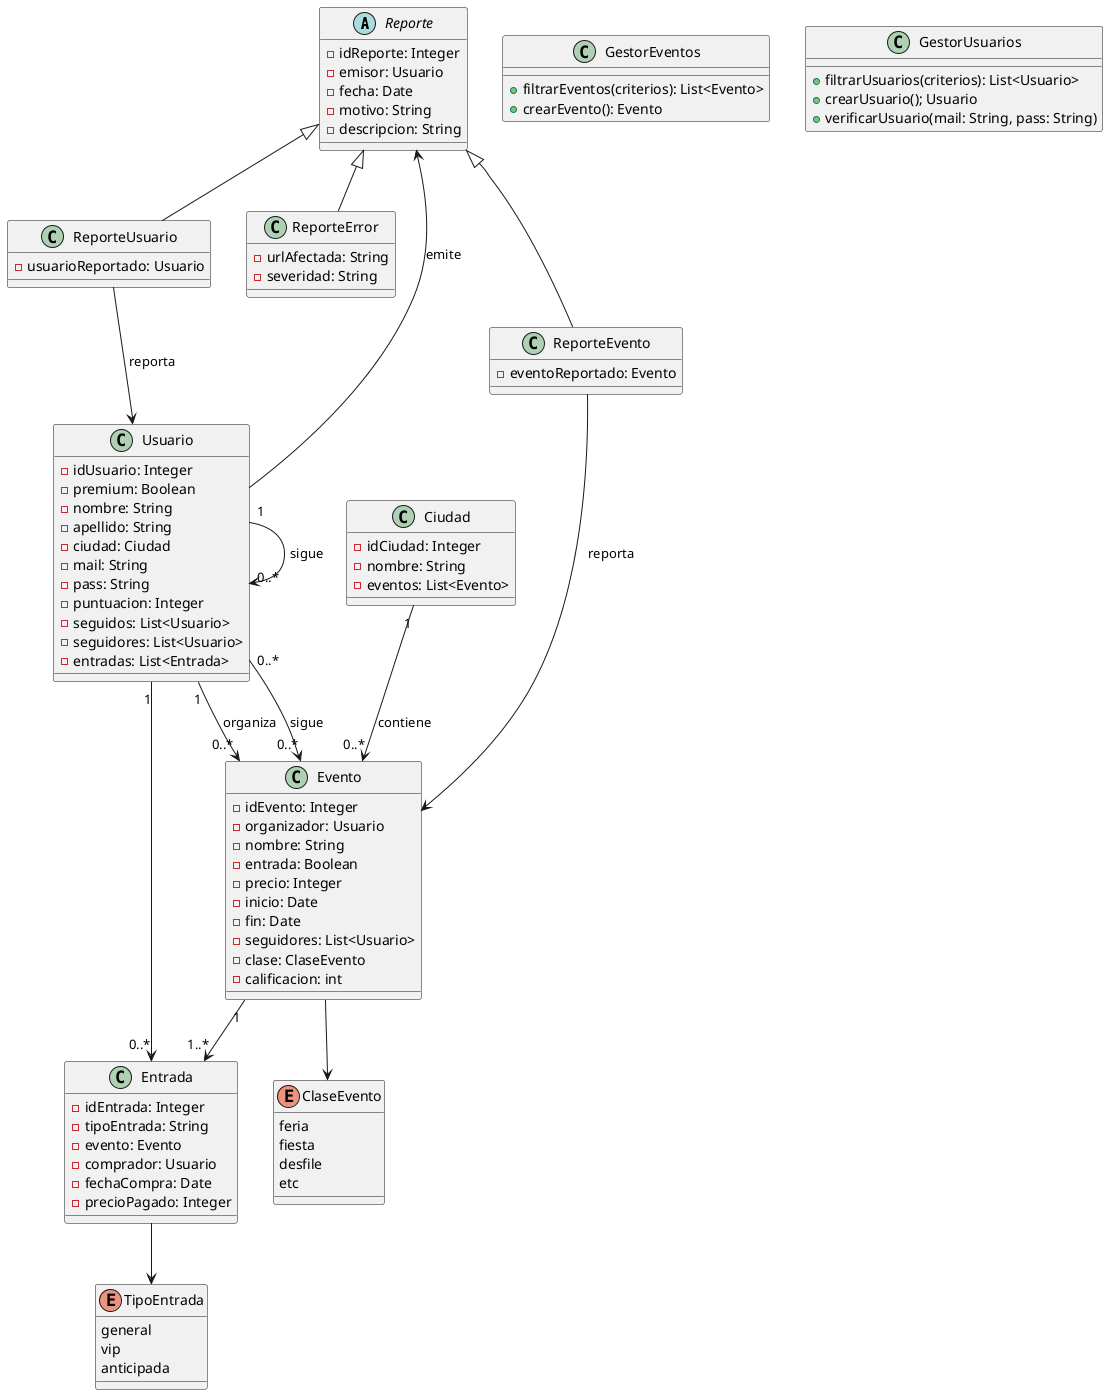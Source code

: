 "Apreta ""alt D"" para ver el diagrama en modo de diseño"
@startuml

abstract class Reporte {
   - idReporte: Integer
   - emisor: Usuario
   - fecha: Date
   - motivo: String
   - descripcion: String
}


class ReporteUsuario {
   - usuarioReportado: Usuario
}


class ReporteError {
   - urlAfectada: String
   - severidad: String
}


class ReporteEvento {
   - eventoReportado: Evento
}


enum ClaseEvento {
   feria
   fiesta
   desfile
   etc
}


class Evento {
   - idEvento: Integer
   - organizador: Usuario
   - nombre: String
   - entrada: Boolean
   - precio: Integer
   - inicio: Date
   - fin: Date
   - seguidores: List<Usuario>
   - clase: ClaseEvento
   - calificacion: int
}


class Ciudad {
   - idCiudad: Integer
   - nombre: String
   - eventos: List<Evento>
}


class Usuario {
   - idUsuario: Integer
   - premium: Boolean
   - nombre: String
   - apellido: String
   - ciudad: Ciudad
   - mail: String
   - pass: String
   - puntuacion: Integer
   - seguidos: List<Usuario>
   - seguidores: List<Usuario>
   - entradas: List<Entrada>
}


class Entrada {
   - idEntrada: Integer
   - tipoEntrada: String
   - evento: Evento
   - comprador: Usuario
   - fechaCompra: Date
   - precioPagado: Integer
}


class GestorEventos {
   + filtrarEventos(criterios): List<Evento>
   + crearEvento(): Evento
}


class GestorUsuarios{
   + filtrarUsuarios(criterios): List<Usuario>
   + crearUsuario(); Usuario
   + verificarUsuario(mail: String, pass: String)
}


enum TipoEntrada {
   general
   vip
   anticipada
}






Usuario --> Reporte : emite
Reporte <|-- ReporteUsuario
Reporte <|-- ReporteError
Reporte <|-- ReporteEvento
ReporteUsuario --> Usuario : reporta
ReporteEvento --> Evento : reporta
Usuario "1" --> "0..*" Evento : organiza
Usuario "0..*" --> "0..*" Evento : sigue
Usuario "1" --> "0..*" Usuario : sigue
Evento --> ClaseEvento
Entrada --> TipoEntrada
Ciudad "1" --> "0..*" Evento : contiene
Usuario "1" --> "0..*" Entrada
Evento "1" --> "1..*" Entrada




@enduml


